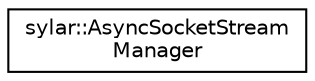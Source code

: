 digraph "类继承关系图"
{
 // LATEX_PDF_SIZE
  edge [fontname="Helvetica",fontsize="10",labelfontname="Helvetica",labelfontsize="10"];
  node [fontname="Helvetica",fontsize="10",shape=record];
  rankdir="LR";
  Node0 [label="sylar::AsyncSocketStream\lManager",height=0.2,width=0.4,color="black", fillcolor="white", style="filled",URL="$classsylar_1_1AsyncSocketStreamManager.html",tooltip=" "];
}
